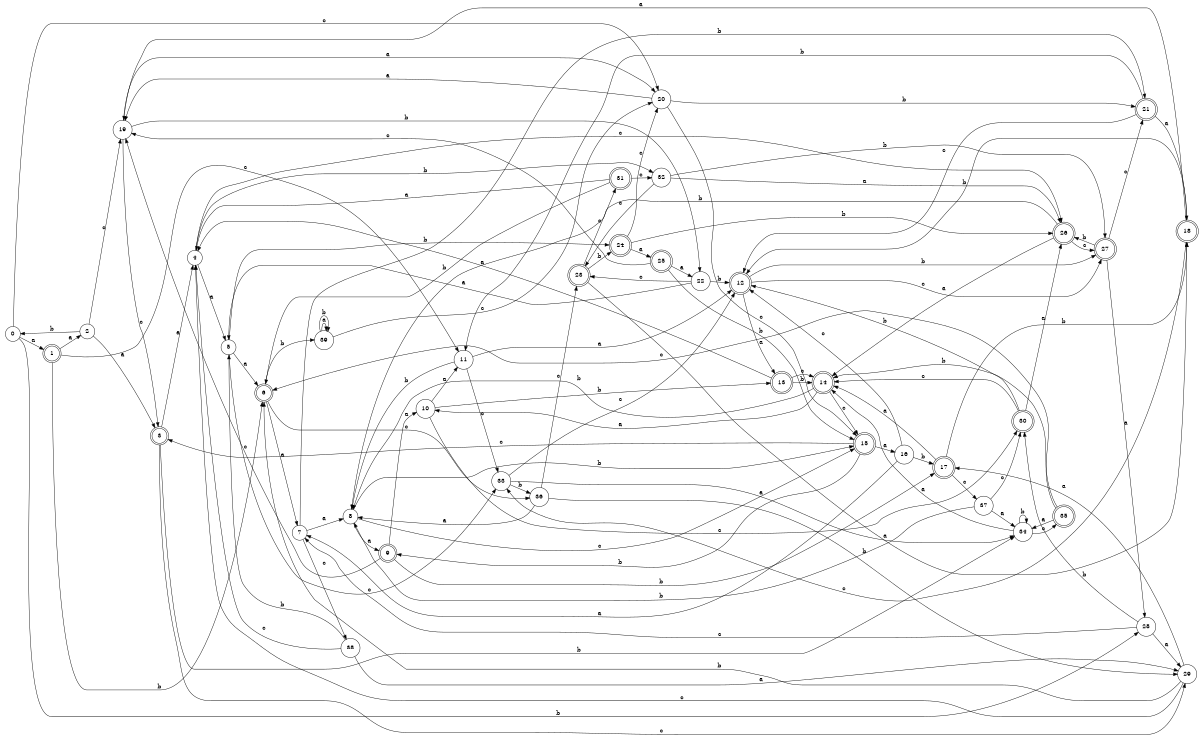 digraph n32_2 {
__start0 [label="" shape="none"];

rankdir=LR;
size="8,5";

s0 [style="filled", color="black", fillcolor="white" shape="circle", label="0"];
s1 [style="rounded,filled", color="black", fillcolor="white" shape="doublecircle", label="1"];
s2 [style="filled", color="black", fillcolor="white" shape="circle", label="2"];
s3 [style="rounded,filled", color="black", fillcolor="white" shape="doublecircle", label="3"];
s4 [style="filled", color="black", fillcolor="white" shape="circle", label="4"];
s5 [style="filled", color="black", fillcolor="white" shape="circle", label="5"];
s6 [style="rounded,filled", color="black", fillcolor="white" shape="doublecircle", label="6"];
s7 [style="filled", color="black", fillcolor="white" shape="circle", label="7"];
s8 [style="filled", color="black", fillcolor="white" shape="circle", label="8"];
s9 [style="rounded,filled", color="black", fillcolor="white" shape="doublecircle", label="9"];
s10 [style="filled", color="black", fillcolor="white" shape="circle", label="10"];
s11 [style="filled", color="black", fillcolor="white" shape="circle", label="11"];
s12 [style="rounded,filled", color="black", fillcolor="white" shape="doublecircle", label="12"];
s13 [style="rounded,filled", color="black", fillcolor="white" shape="doublecircle", label="13"];
s14 [style="rounded,filled", color="black", fillcolor="white" shape="doublecircle", label="14"];
s15 [style="rounded,filled", color="black", fillcolor="white" shape="doublecircle", label="15"];
s16 [style="filled", color="black", fillcolor="white" shape="circle", label="16"];
s17 [style="rounded,filled", color="black", fillcolor="white" shape="doublecircle", label="17"];
s18 [style="rounded,filled", color="black", fillcolor="white" shape="doublecircle", label="18"];
s19 [style="filled", color="black", fillcolor="white" shape="circle", label="19"];
s20 [style="filled", color="black", fillcolor="white" shape="circle", label="20"];
s21 [style="rounded,filled", color="black", fillcolor="white" shape="doublecircle", label="21"];
s22 [style="filled", color="black", fillcolor="white" shape="circle", label="22"];
s23 [style="rounded,filled", color="black", fillcolor="white" shape="doublecircle", label="23"];
s24 [style="rounded,filled", color="black", fillcolor="white" shape="doublecircle", label="24"];
s25 [style="rounded,filled", color="black", fillcolor="white" shape="doublecircle", label="25"];
s26 [style="rounded,filled", color="black", fillcolor="white" shape="doublecircle", label="26"];
s27 [style="rounded,filled", color="black", fillcolor="white" shape="doublecircle", label="27"];
s28 [style="filled", color="black", fillcolor="white" shape="circle", label="28"];
s29 [style="filled", color="black", fillcolor="white" shape="circle", label="29"];
s30 [style="rounded,filled", color="black", fillcolor="white" shape="doublecircle", label="30"];
s31 [style="rounded,filled", color="black", fillcolor="white" shape="doublecircle", label="31"];
s32 [style="filled", color="black", fillcolor="white" shape="circle", label="32"];
s33 [style="filled", color="black", fillcolor="white" shape="circle", label="33"];
s34 [style="filled", color="black", fillcolor="white" shape="circle", label="34"];
s35 [style="rounded,filled", color="black", fillcolor="white" shape="doublecircle", label="35"];
s36 [style="filled", color="black", fillcolor="white" shape="circle", label="36"];
s37 [style="filled", color="black", fillcolor="white" shape="circle", label="37"];
s38 [style="filled", color="black", fillcolor="white" shape="circle", label="38"];
s39 [style="filled", color="black", fillcolor="white" shape="circle", label="39"];
s0 -> s1 [label="a"];
s0 -> s28 [label="b"];
s0 -> s20 [label="c"];
s1 -> s2 [label="a"];
s1 -> s6 [label="b"];
s1 -> s11 [label="c"];
s2 -> s3 [label="a"];
s2 -> s0 [label="b"];
s2 -> s19 [label="c"];
s3 -> s4 [label="a"];
s3 -> s34 [label="b"];
s3 -> s29 [label="c"];
s4 -> s5 [label="a"];
s4 -> s32 [label="b"];
s4 -> s26 [label="c"];
s5 -> s6 [label="a"];
s5 -> s24 [label="b"];
s5 -> s33 [label="c"];
s6 -> s7 [label="a"];
s6 -> s39 [label="b"];
s6 -> s36 [label="c"];
s7 -> s8 [label="a"];
s7 -> s21 [label="b"];
s7 -> s38 [label="c"];
s8 -> s9 [label="a"];
s8 -> s15 [label="b"];
s8 -> s15 [label="c"];
s9 -> s10 [label="a"];
s9 -> s17 [label="b"];
s9 -> s19 [label="c"];
s10 -> s11 [label="a"];
s10 -> s13 [label="b"];
s10 -> s30 [label="c"];
s11 -> s12 [label="a"];
s11 -> s8 [label="b"];
s11 -> s33 [label="c"];
s12 -> s13 [label="a"];
s12 -> s27 [label="b"];
s12 -> s27 [label="c"];
s13 -> s4 [label="a"];
s13 -> s14 [label="b"];
s13 -> s14 [label="c"];
s14 -> s10 [label="a"];
s14 -> s8 [label="b"];
s14 -> s15 [label="c"];
s15 -> s16 [label="a"];
s15 -> s9 [label="b"];
s15 -> s3 [label="c"];
s16 -> s7 [label="a"];
s16 -> s17 [label="b"];
s16 -> s12 [label="c"];
s17 -> s14 [label="a"];
s17 -> s18 [label="b"];
s17 -> s37 [label="c"];
s18 -> s19 [label="a"];
s18 -> s12 [label="b"];
s18 -> s33 [label="c"];
s19 -> s20 [label="a"];
s19 -> s22 [label="b"];
s19 -> s3 [label="c"];
s20 -> s19 [label="a"];
s20 -> s21 [label="b"];
s20 -> s15 [label="c"];
s21 -> s18 [label="a"];
s21 -> s11 [label="b"];
s21 -> s12 [label="c"];
s22 -> s5 [label="a"];
s22 -> s12 [label="b"];
s22 -> s23 [label="c"];
s23 -> s18 [label="a"];
s23 -> s24 [label="b"];
s23 -> s31 [label="c"];
s24 -> s25 [label="a"];
s24 -> s26 [label="b"];
s24 -> s20 [label="c"];
s25 -> s22 [label="a"];
s25 -> s15 [label="b"];
s25 -> s19 [label="c"];
s26 -> s14 [label="a"];
s26 -> s8 [label="b"];
s26 -> s27 [label="c"];
s27 -> s28 [label="a"];
s27 -> s26 [label="b"];
s27 -> s21 [label="c"];
s28 -> s29 [label="a"];
s28 -> s30 [label="b"];
s28 -> s7 [label="c"];
s29 -> s17 [label="a"];
s29 -> s6 [label="b"];
s29 -> s4 [label="c"];
s30 -> s26 [label="a"];
s30 -> s12 [label="b"];
s30 -> s14 [label="c"];
s31 -> s4 [label="a"];
s31 -> s6 [label="b"];
s31 -> s32 [label="c"];
s32 -> s26 [label="a"];
s32 -> s27 [label="b"];
s32 -> s23 [label="c"];
s33 -> s34 [label="a"];
s33 -> s36 [label="b"];
s33 -> s12 [label="c"];
s34 -> s14 [label="a"];
s34 -> s34 [label="b"];
s34 -> s35 [label="c"];
s35 -> s34 [label="a"];
s35 -> s14 [label="b"];
s35 -> s6 [label="c"];
s36 -> s8 [label="a"];
s36 -> s29 [label="b"];
s36 -> s23 [label="c"];
s37 -> s34 [label="a"];
s37 -> s8 [label="b"];
s37 -> s30 [label="c"];
s38 -> s29 [label="a"];
s38 -> s5 [label="b"];
s38 -> s4 [label="c"];
s39 -> s39 [label="a"];
s39 -> s39 [label="b"];
s39 -> s20 [label="c"];

}